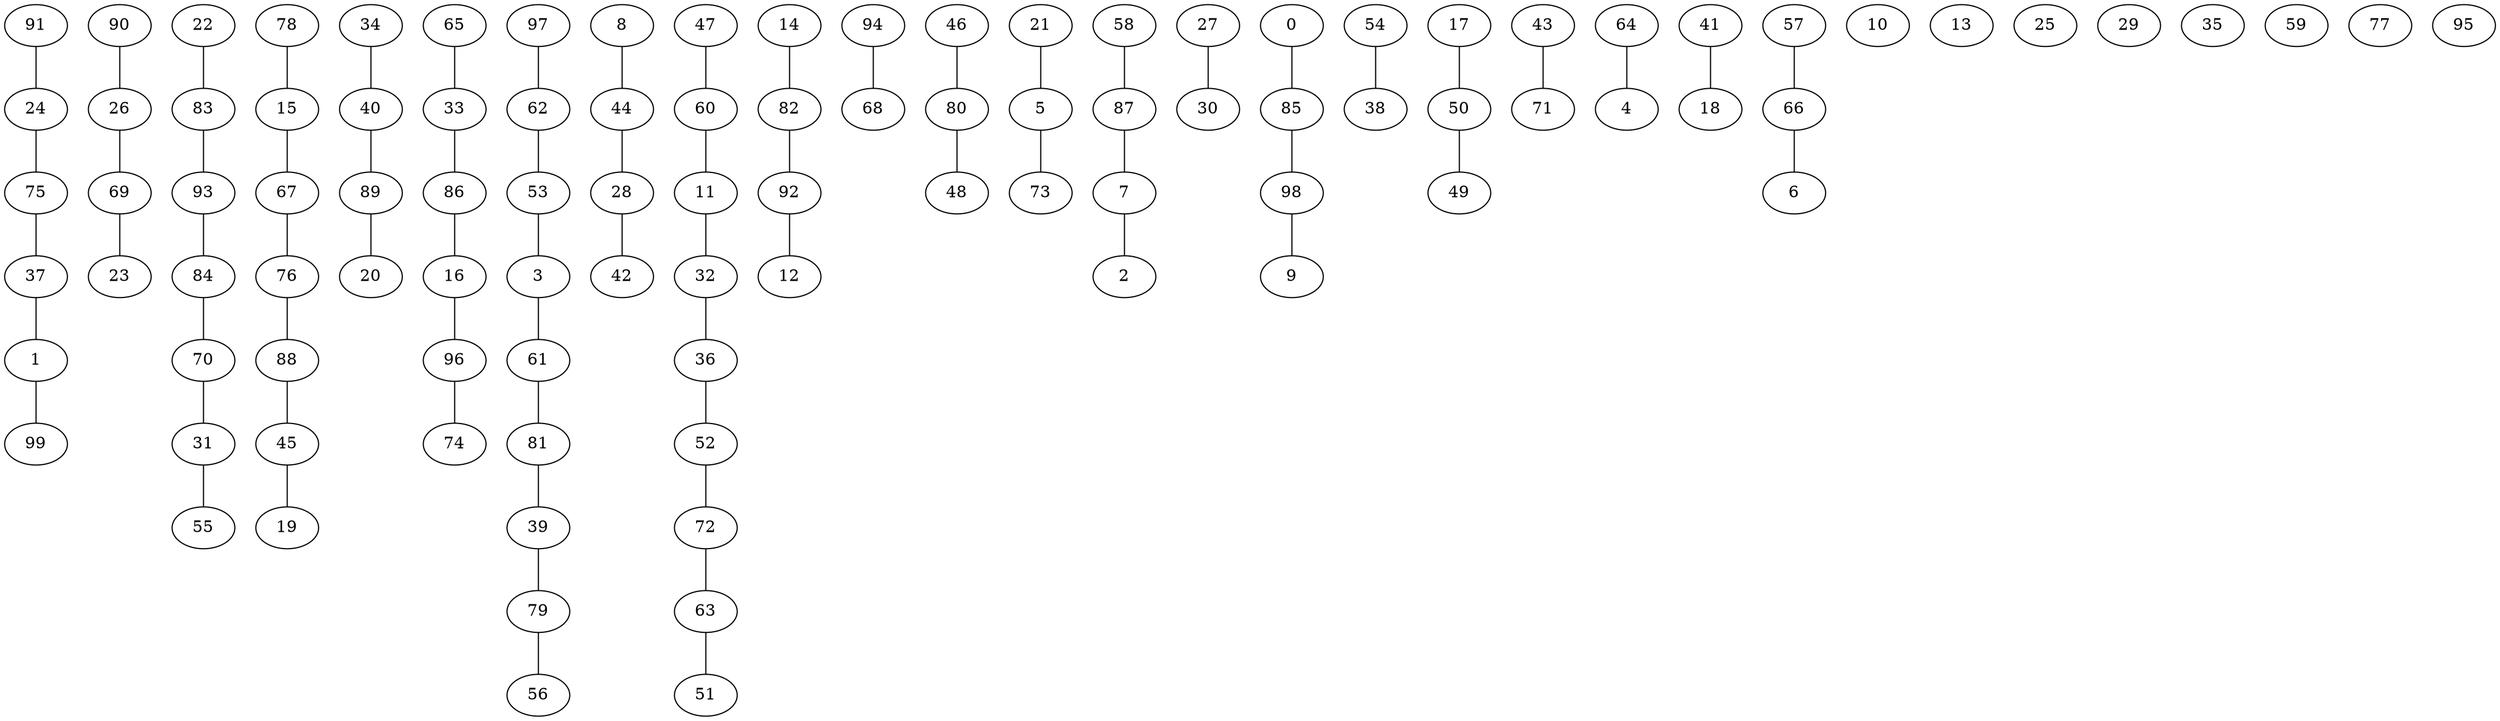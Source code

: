 graph {
37--1
26--69
70--31
76--88
40--89
84--70
33--86
39--79
78--15
75--37
8--44
31--55
69--23
11--32
1--99
88--45
14--82
94--68
90--26
80--48
5--73
44--28
87--7
32--36
62--53
27--30
15--67
82--92
58--87
24--75
93--84
85--98
91--24
16--96
0--85
79--56
97--62
36--52
72--63
54--38
89--20
60--11
17--50
47--60
92--12
3--61
43--71
52--72
64--4
46--80
7--2
50--49
28--42
96--74
41--18
34--40
53--3
22--83
63--51
61--81
67--76
21--5
81--39
57--66
65--33
98--9
86--16
66--6
45--19
83--93
10
13
25
29
35
59
77
95
}
